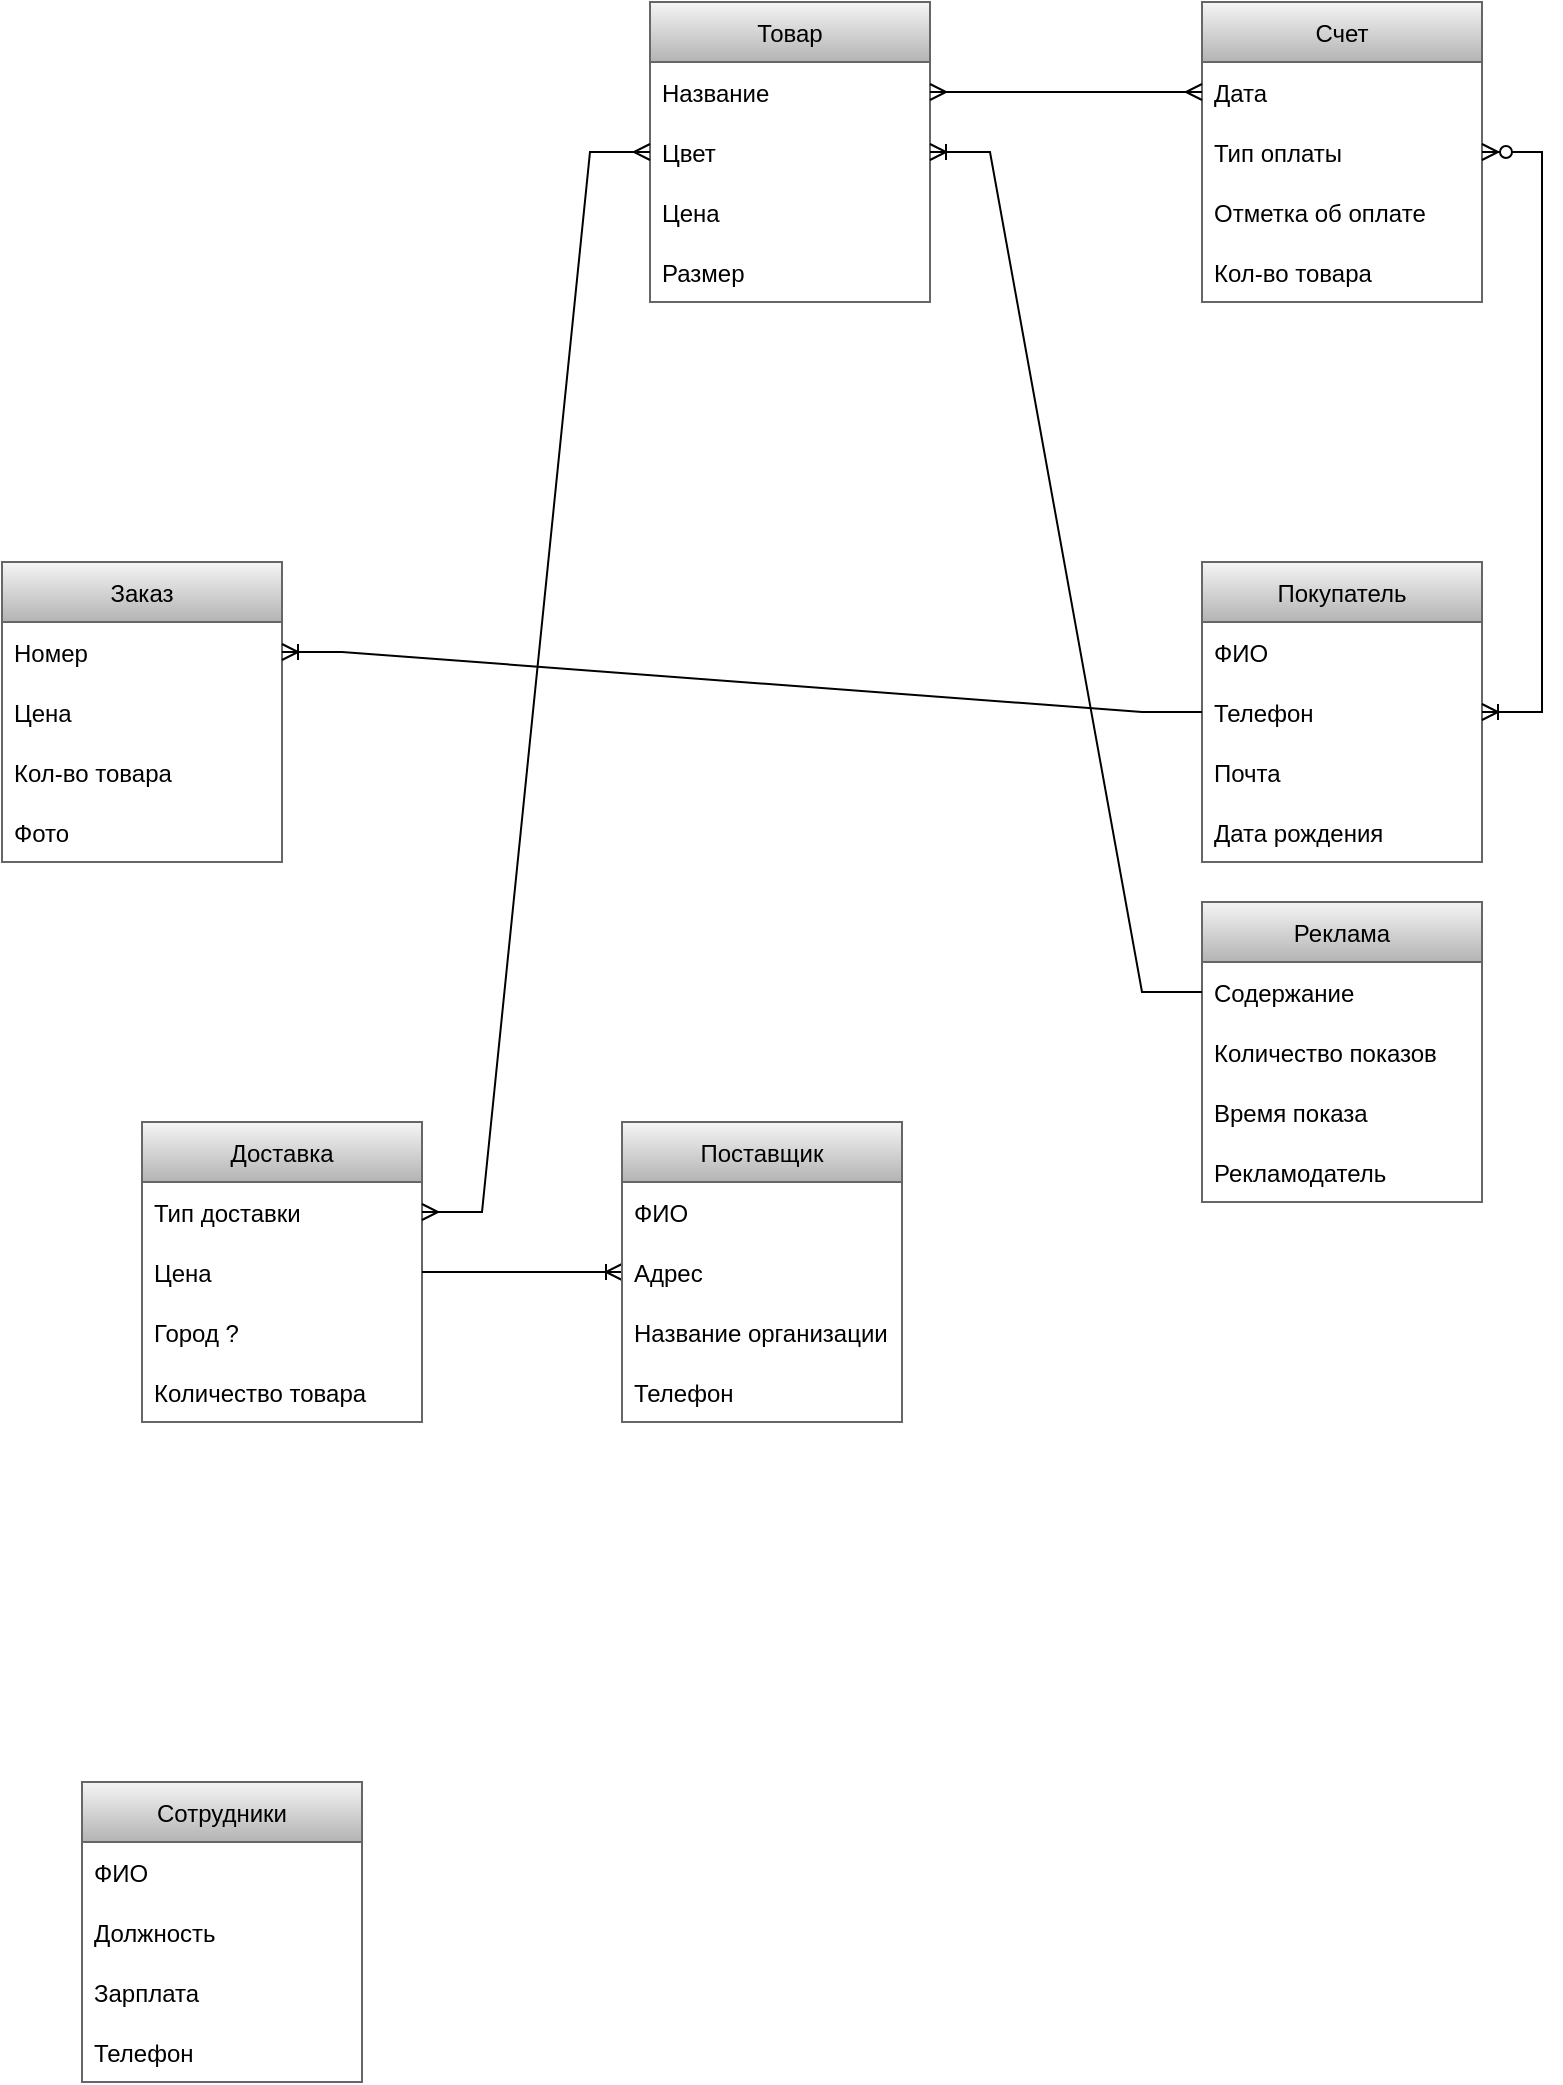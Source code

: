 <mxfile version="20.4.0" type="github">
  <diagram id="C5RBs43oDa-KdzZeNtuy" name="Page-1">
    <mxGraphModel dx="1278" dy="796" grid="1" gridSize="10" guides="1" tooltips="1" connect="1" arrows="1" fold="1" page="1" pageScale="1" pageWidth="827" pageHeight="1169" math="0" shadow="0">
      <root>
        <mxCell id="WIyWlLk6GJQsqaUBKTNV-0" />
        <mxCell id="WIyWlLk6GJQsqaUBKTNV-1" parent="WIyWlLk6GJQsqaUBKTNV-0" />
        <mxCell id="nwSjsbXlRZ_8o17zB7dd-1" value="Покупатель" style="swimlane;fontStyle=0;childLayout=stackLayout;horizontal=1;startSize=30;horizontalStack=0;resizeParent=1;resizeParentMax=0;resizeLast=0;collapsible=1;marginBottom=0;fillColor=#f5f5f5;gradientColor=#b3b3b3;strokeColor=#666666;" vertex="1" parent="WIyWlLk6GJQsqaUBKTNV-1">
          <mxGeometry x="620" y="320" width="140" height="150" as="geometry" />
        </mxCell>
        <mxCell id="nwSjsbXlRZ_8o17zB7dd-2" value="ФИО" style="text;strokeColor=none;fillColor=none;align=left;verticalAlign=middle;spacingLeft=4;spacingRight=4;overflow=hidden;points=[[0,0.5],[1,0.5]];portConstraint=eastwest;rotatable=0;" vertex="1" parent="nwSjsbXlRZ_8o17zB7dd-1">
          <mxGeometry y="30" width="140" height="30" as="geometry" />
        </mxCell>
        <mxCell id="nwSjsbXlRZ_8o17zB7dd-3" value="Телефон" style="text;strokeColor=none;fillColor=none;align=left;verticalAlign=middle;spacingLeft=4;spacingRight=4;overflow=hidden;points=[[0,0.5],[1,0.5]];portConstraint=eastwest;rotatable=0;" vertex="1" parent="nwSjsbXlRZ_8o17zB7dd-1">
          <mxGeometry y="60" width="140" height="30" as="geometry" />
        </mxCell>
        <mxCell id="nwSjsbXlRZ_8o17zB7dd-4" value="Почта" style="text;strokeColor=none;fillColor=none;align=left;verticalAlign=middle;spacingLeft=4;spacingRight=4;overflow=hidden;points=[[0,0.5],[1,0.5]];portConstraint=eastwest;rotatable=0;" vertex="1" parent="nwSjsbXlRZ_8o17zB7dd-1">
          <mxGeometry y="90" width="140" height="30" as="geometry" />
        </mxCell>
        <mxCell id="nwSjsbXlRZ_8o17zB7dd-29" value="Дата рождения" style="text;strokeColor=none;fillColor=none;align=left;verticalAlign=middle;spacingLeft=4;spacingRight=4;overflow=hidden;points=[[0,0.5],[1,0.5]];portConstraint=eastwest;rotatable=0;" vertex="1" parent="nwSjsbXlRZ_8o17zB7dd-1">
          <mxGeometry y="120" width="140" height="30" as="geometry" />
        </mxCell>
        <mxCell id="nwSjsbXlRZ_8o17zB7dd-5" value="Заказ" style="swimlane;fontStyle=0;childLayout=stackLayout;horizontal=1;startSize=30;horizontalStack=0;resizeParent=1;resizeParentMax=0;resizeLast=0;collapsible=1;marginBottom=0;fillColor=#f5f5f5;strokeColor=#666666;gradientColor=#b3b3b3;" vertex="1" parent="WIyWlLk6GJQsqaUBKTNV-1">
          <mxGeometry x="20" y="320" width="140" height="150" as="geometry" />
        </mxCell>
        <mxCell id="nwSjsbXlRZ_8o17zB7dd-6" value="Номер" style="text;strokeColor=none;fillColor=none;align=left;verticalAlign=middle;spacingLeft=4;spacingRight=4;overflow=hidden;points=[[0,0.5],[1,0.5]];portConstraint=eastwest;rotatable=0;" vertex="1" parent="nwSjsbXlRZ_8o17zB7dd-5">
          <mxGeometry y="30" width="140" height="30" as="geometry" />
        </mxCell>
        <mxCell id="nwSjsbXlRZ_8o17zB7dd-7" value="Цена" style="text;strokeColor=none;fillColor=none;align=left;verticalAlign=middle;spacingLeft=4;spacingRight=4;overflow=hidden;points=[[0,0.5],[1,0.5]];portConstraint=eastwest;rotatable=0;" vertex="1" parent="nwSjsbXlRZ_8o17zB7dd-5">
          <mxGeometry y="60" width="140" height="30" as="geometry" />
        </mxCell>
        <mxCell id="nwSjsbXlRZ_8o17zB7dd-8" value="Кол-во товара" style="text;strokeColor=none;fillColor=none;align=left;verticalAlign=middle;spacingLeft=4;spacingRight=4;overflow=hidden;points=[[0,0.5],[1,0.5]];portConstraint=eastwest;rotatable=0;" vertex="1" parent="nwSjsbXlRZ_8o17zB7dd-5">
          <mxGeometry y="90" width="140" height="30" as="geometry" />
        </mxCell>
        <mxCell id="nwSjsbXlRZ_8o17zB7dd-34" value="Фото" style="text;strokeColor=none;fillColor=none;align=left;verticalAlign=middle;spacingLeft=4;spacingRight=4;overflow=hidden;points=[[0,0.5],[1,0.5]];portConstraint=eastwest;rotatable=0;" vertex="1" parent="nwSjsbXlRZ_8o17zB7dd-5">
          <mxGeometry y="120" width="140" height="30" as="geometry" />
        </mxCell>
        <mxCell id="nwSjsbXlRZ_8o17zB7dd-9" value="Доставка" style="swimlane;fontStyle=0;childLayout=stackLayout;horizontal=1;startSize=30;horizontalStack=0;resizeParent=1;resizeParentMax=0;resizeLast=0;collapsible=1;marginBottom=0;fillColor=#f5f5f5;gradientColor=#b3b3b3;strokeColor=#666666;" vertex="1" parent="WIyWlLk6GJQsqaUBKTNV-1">
          <mxGeometry x="90" y="600" width="140" height="150" as="geometry" />
        </mxCell>
        <mxCell id="nwSjsbXlRZ_8o17zB7dd-10" value="Тип доставки" style="text;strokeColor=none;fillColor=none;align=left;verticalAlign=middle;spacingLeft=4;spacingRight=4;overflow=hidden;points=[[0,0.5],[1,0.5]];portConstraint=eastwest;rotatable=0;" vertex="1" parent="nwSjsbXlRZ_8o17zB7dd-9">
          <mxGeometry y="30" width="140" height="30" as="geometry" />
        </mxCell>
        <mxCell id="nwSjsbXlRZ_8o17zB7dd-11" value="Цена" style="text;strokeColor=none;fillColor=none;align=left;verticalAlign=middle;spacingLeft=4;spacingRight=4;overflow=hidden;points=[[0,0.5],[1,0.5]];portConstraint=eastwest;rotatable=0;" vertex="1" parent="nwSjsbXlRZ_8o17zB7dd-9">
          <mxGeometry y="60" width="140" height="30" as="geometry" />
        </mxCell>
        <mxCell id="nwSjsbXlRZ_8o17zB7dd-12" value="Город ?" style="text;strokeColor=none;fillColor=none;align=left;verticalAlign=middle;spacingLeft=4;spacingRight=4;overflow=hidden;points=[[0,0.5],[1,0.5]];portConstraint=eastwest;rotatable=0;" vertex="1" parent="nwSjsbXlRZ_8o17zB7dd-9">
          <mxGeometry y="90" width="140" height="30" as="geometry" />
        </mxCell>
        <mxCell id="nwSjsbXlRZ_8o17zB7dd-28" value="Количество товара" style="text;strokeColor=none;fillColor=none;align=left;verticalAlign=middle;spacingLeft=4;spacingRight=4;overflow=hidden;points=[[0,0.5],[1,0.5]];portConstraint=eastwest;rotatable=0;" vertex="1" parent="nwSjsbXlRZ_8o17zB7dd-9">
          <mxGeometry y="120" width="140" height="30" as="geometry" />
        </mxCell>
        <mxCell id="nwSjsbXlRZ_8o17zB7dd-13" value="Товар" style="swimlane;fontStyle=0;childLayout=stackLayout;horizontal=1;startSize=30;horizontalStack=0;resizeParent=1;resizeParentMax=0;resizeLast=0;collapsible=1;marginBottom=0;fillColor=#f5f5f5;gradientColor=#b3b3b3;strokeColor=#666666;" vertex="1" parent="WIyWlLk6GJQsqaUBKTNV-1">
          <mxGeometry x="344" y="40" width="140" height="150" as="geometry" />
        </mxCell>
        <mxCell id="nwSjsbXlRZ_8o17zB7dd-14" value="Название" style="text;strokeColor=none;fillColor=none;align=left;verticalAlign=middle;spacingLeft=4;spacingRight=4;overflow=hidden;points=[[0,0.5],[1,0.5]];portConstraint=eastwest;rotatable=0;" vertex="1" parent="nwSjsbXlRZ_8o17zB7dd-13">
          <mxGeometry y="30" width="140" height="30" as="geometry" />
        </mxCell>
        <mxCell id="nwSjsbXlRZ_8o17zB7dd-15" value="Цвет" style="text;strokeColor=none;fillColor=none;align=left;verticalAlign=middle;spacingLeft=4;spacingRight=4;overflow=hidden;points=[[0,0.5],[1,0.5]];portConstraint=eastwest;rotatable=0;" vertex="1" parent="nwSjsbXlRZ_8o17zB7dd-13">
          <mxGeometry y="60" width="140" height="30" as="geometry" />
        </mxCell>
        <mxCell id="nwSjsbXlRZ_8o17zB7dd-16" value="Цена" style="text;strokeColor=none;fillColor=none;align=left;verticalAlign=middle;spacingLeft=4;spacingRight=4;overflow=hidden;points=[[0,0.5],[1,0.5]];portConstraint=eastwest;rotatable=0;" vertex="1" parent="nwSjsbXlRZ_8o17zB7dd-13">
          <mxGeometry y="90" width="140" height="30" as="geometry" />
        </mxCell>
        <mxCell id="nwSjsbXlRZ_8o17zB7dd-26" value="Размер" style="text;strokeColor=none;fillColor=none;align=left;verticalAlign=middle;spacingLeft=4;spacingRight=4;overflow=hidden;points=[[0,0.5],[1,0.5]];portConstraint=eastwest;rotatable=0;" vertex="1" parent="nwSjsbXlRZ_8o17zB7dd-13">
          <mxGeometry y="120" width="140" height="30" as="geometry" />
        </mxCell>
        <mxCell id="nwSjsbXlRZ_8o17zB7dd-17" value="Реклама" style="swimlane;fontStyle=0;childLayout=stackLayout;horizontal=1;startSize=30;horizontalStack=0;resizeParent=1;resizeParentMax=0;resizeLast=0;collapsible=1;marginBottom=0;fillColor=#f5f5f5;gradientColor=#b3b3b3;strokeColor=#666666;" vertex="1" parent="WIyWlLk6GJQsqaUBKTNV-1">
          <mxGeometry x="620" y="490" width="140" height="150" as="geometry" />
        </mxCell>
        <mxCell id="nwSjsbXlRZ_8o17zB7dd-18" value="Содержание" style="text;strokeColor=none;fillColor=none;align=left;verticalAlign=middle;spacingLeft=4;spacingRight=4;overflow=hidden;points=[[0,0.5],[1,0.5]];portConstraint=eastwest;rotatable=0;" vertex="1" parent="nwSjsbXlRZ_8o17zB7dd-17">
          <mxGeometry y="30" width="140" height="30" as="geometry" />
        </mxCell>
        <mxCell id="nwSjsbXlRZ_8o17zB7dd-19" value="Количество показов" style="text;strokeColor=none;fillColor=none;align=left;verticalAlign=middle;spacingLeft=4;spacingRight=4;overflow=hidden;points=[[0,0.5],[1,0.5]];portConstraint=eastwest;rotatable=0;" vertex="1" parent="nwSjsbXlRZ_8o17zB7dd-17">
          <mxGeometry y="60" width="140" height="30" as="geometry" />
        </mxCell>
        <mxCell id="nwSjsbXlRZ_8o17zB7dd-20" value="Время показа" style="text;strokeColor=none;fillColor=none;align=left;verticalAlign=middle;spacingLeft=4;spacingRight=4;overflow=hidden;points=[[0,0.5],[1,0.5]];portConstraint=eastwest;rotatable=0;" vertex="1" parent="nwSjsbXlRZ_8o17zB7dd-17">
          <mxGeometry y="90" width="140" height="30" as="geometry" />
        </mxCell>
        <mxCell id="nwSjsbXlRZ_8o17zB7dd-27" value="Рекламодатель" style="text;strokeColor=none;fillColor=none;align=left;verticalAlign=middle;spacingLeft=4;spacingRight=4;overflow=hidden;points=[[0,0.5],[1,0.5]];portConstraint=eastwest;rotatable=0;" vertex="1" parent="nwSjsbXlRZ_8o17zB7dd-17">
          <mxGeometry y="120" width="140" height="30" as="geometry" />
        </mxCell>
        <mxCell id="nwSjsbXlRZ_8o17zB7dd-53" value="Счет" style="swimlane;fontStyle=0;childLayout=stackLayout;horizontal=1;startSize=30;horizontalStack=0;resizeParent=1;resizeParentMax=0;resizeLast=0;collapsible=1;marginBottom=0;fillColor=#f5f5f5;gradientColor=#b3b3b3;strokeColor=#666666;" vertex="1" parent="WIyWlLk6GJQsqaUBKTNV-1">
          <mxGeometry x="620" y="40" width="140" height="150" as="geometry" />
        </mxCell>
        <mxCell id="nwSjsbXlRZ_8o17zB7dd-54" value="Дата" style="text;strokeColor=none;fillColor=none;align=left;verticalAlign=middle;spacingLeft=4;spacingRight=4;overflow=hidden;points=[[0,0.5],[1,0.5]];portConstraint=eastwest;rotatable=0;" vertex="1" parent="nwSjsbXlRZ_8o17zB7dd-53">
          <mxGeometry y="30" width="140" height="30" as="geometry" />
        </mxCell>
        <mxCell id="nwSjsbXlRZ_8o17zB7dd-55" value="Тип оплаты" style="text;strokeColor=none;fillColor=none;align=left;verticalAlign=middle;spacingLeft=4;spacingRight=4;overflow=hidden;points=[[0,0.5],[1,0.5]];portConstraint=eastwest;rotatable=0;" vertex="1" parent="nwSjsbXlRZ_8o17zB7dd-53">
          <mxGeometry y="60" width="140" height="30" as="geometry" />
        </mxCell>
        <mxCell id="nwSjsbXlRZ_8o17zB7dd-56" value="Отметка об оплате" style="text;strokeColor=none;fillColor=none;align=left;verticalAlign=middle;spacingLeft=4;spacingRight=4;overflow=hidden;points=[[0,0.5],[1,0.5]];portConstraint=eastwest;rotatable=0;" vertex="1" parent="nwSjsbXlRZ_8o17zB7dd-53">
          <mxGeometry y="90" width="140" height="30" as="geometry" />
        </mxCell>
        <mxCell id="nwSjsbXlRZ_8o17zB7dd-57" value="Кол-во товара" style="text;strokeColor=none;fillColor=none;align=left;verticalAlign=middle;spacingLeft=4;spacingRight=4;overflow=hidden;points=[[0,0.5],[1,0.5]];portConstraint=eastwest;rotatable=0;" vertex="1" parent="nwSjsbXlRZ_8o17zB7dd-53">
          <mxGeometry y="120" width="140" height="30" as="geometry" />
        </mxCell>
        <mxCell id="nwSjsbXlRZ_8o17zB7dd-58" value="Сотрудники" style="swimlane;fontStyle=0;childLayout=stackLayout;horizontal=1;startSize=30;horizontalStack=0;resizeParent=1;resizeParentMax=0;resizeLast=0;collapsible=1;marginBottom=0;fillColor=#f5f5f5;gradientColor=#b3b3b3;strokeColor=#666666;" vertex="1" parent="WIyWlLk6GJQsqaUBKTNV-1">
          <mxGeometry x="60" y="930" width="140" height="150" as="geometry" />
        </mxCell>
        <mxCell id="nwSjsbXlRZ_8o17zB7dd-59" value="ФИО" style="text;strokeColor=none;fillColor=none;align=left;verticalAlign=middle;spacingLeft=4;spacingRight=4;overflow=hidden;points=[[0,0.5],[1,0.5]];portConstraint=eastwest;rotatable=0;" vertex="1" parent="nwSjsbXlRZ_8o17zB7dd-58">
          <mxGeometry y="30" width="140" height="30" as="geometry" />
        </mxCell>
        <mxCell id="nwSjsbXlRZ_8o17zB7dd-60" value="Должность" style="text;strokeColor=none;fillColor=none;align=left;verticalAlign=middle;spacingLeft=4;spacingRight=4;overflow=hidden;points=[[0,0.5],[1,0.5]];portConstraint=eastwest;rotatable=0;" vertex="1" parent="nwSjsbXlRZ_8o17zB7dd-58">
          <mxGeometry y="60" width="140" height="30" as="geometry" />
        </mxCell>
        <mxCell id="nwSjsbXlRZ_8o17zB7dd-61" value="Зарплата" style="text;strokeColor=none;fillColor=none;align=left;verticalAlign=middle;spacingLeft=4;spacingRight=4;overflow=hidden;points=[[0,0.5],[1,0.5]];portConstraint=eastwest;rotatable=0;" vertex="1" parent="nwSjsbXlRZ_8o17zB7dd-58">
          <mxGeometry y="90" width="140" height="30" as="geometry" />
        </mxCell>
        <mxCell id="nwSjsbXlRZ_8o17zB7dd-62" value="Телефон" style="text;strokeColor=none;fillColor=none;align=left;verticalAlign=middle;spacingLeft=4;spacingRight=4;overflow=hidden;points=[[0,0.5],[1,0.5]];portConstraint=eastwest;rotatable=0;" vertex="1" parent="nwSjsbXlRZ_8o17zB7dd-58">
          <mxGeometry y="120" width="140" height="30" as="geometry" />
        </mxCell>
        <mxCell id="nwSjsbXlRZ_8o17zB7dd-63" value="" style="edgeStyle=entityRelationEdgeStyle;fontSize=12;html=1;endArrow=ERoneToMany;rounded=0;entryX=1;entryY=0.5;entryDx=0;entryDy=0;exitX=0;exitY=0.5;exitDx=0;exitDy=0;" edge="1" parent="WIyWlLk6GJQsqaUBKTNV-1" source="nwSjsbXlRZ_8o17zB7dd-3" target="nwSjsbXlRZ_8o17zB7dd-6">
          <mxGeometry width="100" height="100" relative="1" as="geometry">
            <mxPoint x="530" y="340" as="sourcePoint" />
            <mxPoint x="390" y="460" as="targetPoint" />
          </mxGeometry>
        </mxCell>
        <mxCell id="nwSjsbXlRZ_8o17zB7dd-70" value="" style="edgeStyle=entityRelationEdgeStyle;fontSize=12;html=1;endArrow=ERoneToMany;rounded=0;entryX=1;entryY=0.5;entryDx=0;entryDy=0;exitX=0;exitY=0.5;exitDx=0;exitDy=0;" edge="1" parent="WIyWlLk6GJQsqaUBKTNV-1" source="nwSjsbXlRZ_8o17zB7dd-18" target="nwSjsbXlRZ_8o17zB7dd-15">
          <mxGeometry width="100" height="100" relative="1" as="geometry">
            <mxPoint x="540" y="480" as="sourcePoint" />
            <mxPoint x="530" y="240" as="targetPoint" />
          </mxGeometry>
        </mxCell>
        <mxCell id="nwSjsbXlRZ_8o17zB7dd-71" value="" style="edgeStyle=entityRelationEdgeStyle;fontSize=12;html=1;endArrow=ERmany;startArrow=ERmany;rounded=0;entryX=1;entryY=0.5;entryDx=0;entryDy=0;exitX=0;exitY=0.5;exitDx=0;exitDy=0;" edge="1" parent="WIyWlLk6GJQsqaUBKTNV-1" source="nwSjsbXlRZ_8o17zB7dd-15" target="nwSjsbXlRZ_8o17zB7dd-10">
          <mxGeometry width="100" height="100" relative="1" as="geometry">
            <mxPoint x="330" y="480" as="sourcePoint" />
            <mxPoint x="350" y="620" as="targetPoint" />
          </mxGeometry>
        </mxCell>
        <mxCell id="nwSjsbXlRZ_8o17zB7dd-72" value="" style="edgeStyle=entityRelationEdgeStyle;fontSize=12;html=1;endArrow=ERoneToMany;rounded=0;exitX=1;exitY=0.5;exitDx=0;exitDy=0;entryX=0;entryY=0.5;entryDx=0;entryDy=0;" edge="1" parent="WIyWlLk6GJQsqaUBKTNV-1" source="nwSjsbXlRZ_8o17zB7dd-11" target="nwSjsbXlRZ_8o17zB7dd-75">
          <mxGeometry width="100" height="100" relative="1" as="geometry">
            <mxPoint x="364" y="760" as="sourcePoint" />
            <mxPoint x="464" y="660" as="targetPoint" />
          </mxGeometry>
        </mxCell>
        <mxCell id="nwSjsbXlRZ_8o17zB7dd-73" value="Поставщик" style="swimlane;fontStyle=0;childLayout=stackLayout;horizontal=1;startSize=30;horizontalStack=0;resizeParent=1;resizeParentMax=0;resizeLast=0;collapsible=1;marginBottom=0;fillColor=#f5f5f5;gradientColor=#b3b3b3;strokeColor=#666666;" vertex="1" parent="WIyWlLk6GJQsqaUBKTNV-1">
          <mxGeometry x="330" y="600" width="140" height="150" as="geometry" />
        </mxCell>
        <mxCell id="nwSjsbXlRZ_8o17zB7dd-74" value="ФИО" style="text;strokeColor=none;fillColor=none;align=left;verticalAlign=middle;spacingLeft=4;spacingRight=4;overflow=hidden;points=[[0,0.5],[1,0.5]];portConstraint=eastwest;rotatable=0;" vertex="1" parent="nwSjsbXlRZ_8o17zB7dd-73">
          <mxGeometry y="30" width="140" height="30" as="geometry" />
        </mxCell>
        <mxCell id="nwSjsbXlRZ_8o17zB7dd-75" value="Адрес" style="text;strokeColor=none;fillColor=none;align=left;verticalAlign=middle;spacingLeft=4;spacingRight=4;overflow=hidden;points=[[0,0.5],[1,0.5]];portConstraint=eastwest;rotatable=0;" vertex="1" parent="nwSjsbXlRZ_8o17zB7dd-73">
          <mxGeometry y="60" width="140" height="30" as="geometry" />
        </mxCell>
        <mxCell id="nwSjsbXlRZ_8o17zB7dd-76" value="Название организации" style="text;strokeColor=none;fillColor=none;align=left;verticalAlign=middle;spacingLeft=4;spacingRight=4;overflow=hidden;points=[[0,0.5],[1,0.5]];portConstraint=eastwest;rotatable=0;" vertex="1" parent="nwSjsbXlRZ_8o17zB7dd-73">
          <mxGeometry y="90" width="140" height="30" as="geometry" />
        </mxCell>
        <mxCell id="nwSjsbXlRZ_8o17zB7dd-77" value="Телефон" style="text;strokeColor=none;fillColor=none;align=left;verticalAlign=middle;spacingLeft=4;spacingRight=4;overflow=hidden;points=[[0,0.5],[1,0.5]];portConstraint=eastwest;rotatable=0;" vertex="1" parent="nwSjsbXlRZ_8o17zB7dd-73">
          <mxGeometry y="120" width="140" height="30" as="geometry" />
        </mxCell>
        <mxCell id="nwSjsbXlRZ_8o17zB7dd-79" value="" style="edgeStyle=entityRelationEdgeStyle;fontSize=12;html=1;endArrow=ERmany;startArrow=ERmany;rounded=0;entryX=1;entryY=0.5;entryDx=0;entryDy=0;exitX=0;exitY=0.5;exitDx=0;exitDy=0;" edge="1" parent="WIyWlLk6GJQsqaUBKTNV-1" source="nwSjsbXlRZ_8o17zB7dd-54" target="nwSjsbXlRZ_8o17zB7dd-14">
          <mxGeometry width="100" height="100" relative="1" as="geometry">
            <mxPoint x="130" y="300" as="sourcePoint" />
            <mxPoint x="230" y="200" as="targetPoint" />
          </mxGeometry>
        </mxCell>
        <mxCell id="nwSjsbXlRZ_8o17zB7dd-80" value="" style="edgeStyle=entityRelationEdgeStyle;fontSize=12;html=1;endArrow=ERoneToMany;startArrow=ERzeroToMany;rounded=0;exitX=1;exitY=0.5;exitDx=0;exitDy=0;entryX=1;entryY=0.5;entryDx=0;entryDy=0;" edge="1" parent="WIyWlLk6GJQsqaUBKTNV-1" source="nwSjsbXlRZ_8o17zB7dd-55" target="nwSjsbXlRZ_8o17zB7dd-3">
          <mxGeometry width="100" height="100" relative="1" as="geometry">
            <mxPoint x="130" y="300" as="sourcePoint" />
            <mxPoint x="230" y="200" as="targetPoint" />
          </mxGeometry>
        </mxCell>
      </root>
    </mxGraphModel>
  </diagram>
</mxfile>
